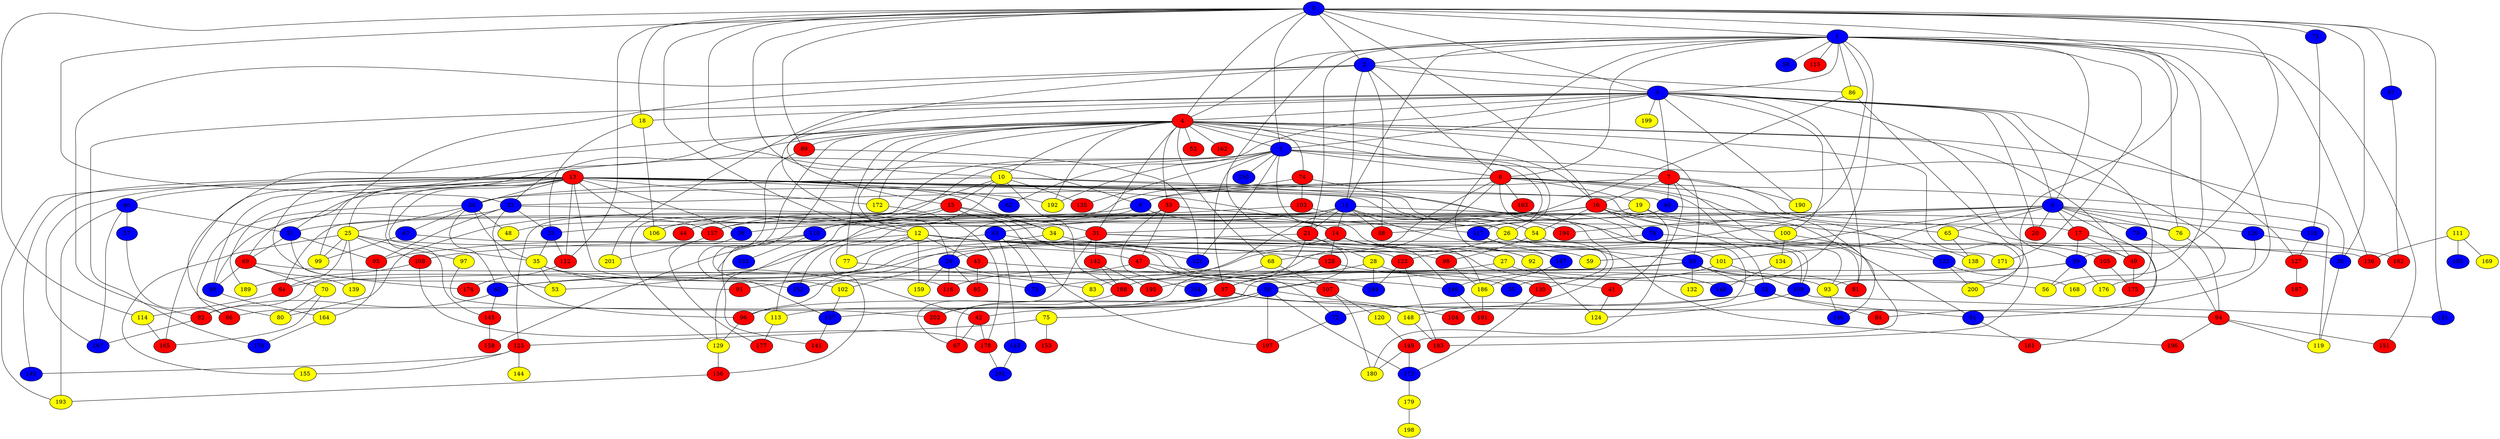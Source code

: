 graph {
0 [style = filled fillcolor = blue];
1 [style = filled fillcolor = blue];
2 [style = filled fillcolor = blue];
3 [style = filled fillcolor = blue];
4 [style = filled fillcolor = red];
5 [style = filled fillcolor = blue];
6 [style = filled fillcolor = red];
7 [style = filled fillcolor = red];
8 [style = filled fillcolor = blue];
9 [style = filled fillcolor = blue];
10 [style = filled fillcolor = yellow];
11 [style = filled fillcolor = blue];
12 [style = filled fillcolor = yellow];
13 [style = filled fillcolor = red];
14 [style = filled fillcolor = red];
15 [style = filled fillcolor = red];
16 [style = filled fillcolor = red];
17 [style = filled fillcolor = red];
18 [style = filled fillcolor = yellow];
19 [style = filled fillcolor = yellow];
20 [style = filled fillcolor = red];
21 [style = filled fillcolor = red];
22 [style = filled fillcolor = blue];
23 [style = filled fillcolor = blue];
24 [style = filled fillcolor = blue];
25 [style = filled fillcolor = yellow];
26 [style = filled fillcolor = yellow];
27 [style = filled fillcolor = yellow];
28 [style = filled fillcolor = yellow];
29 [style = filled fillcolor = blue];
30 [style = filled fillcolor = blue];
31 [style = filled fillcolor = red];
32 [style = filled fillcolor = blue];
33 [style = filled fillcolor = red];
34 [style = filled fillcolor = yellow];
35 [style = filled fillcolor = yellow];
36 [style = filled fillcolor = blue];
37 [style = filled fillcolor = red];
38 [style = filled fillcolor = blue];
39 [style = filled fillcolor = blue];
40 [style = filled fillcolor = blue];
41 [style = filled fillcolor = red];
42 [style = filled fillcolor = red];
43 [style = filled fillcolor = red];
44 [style = filled fillcolor = red];
45 [style = filled fillcolor = blue];
46 [style = filled fillcolor = blue];
47 [style = filled fillcolor = red];
48 [style = filled fillcolor = yellow];
49 [style = filled fillcolor = red];
50 [style = filled fillcolor = blue];
51 [style = filled fillcolor = blue];
52 [style = filled fillcolor = red];
53 [style = filled fillcolor = yellow];
54 [style = filled fillcolor = yellow];
55 [style = filled fillcolor = blue];
56 [style = filled fillcolor = yellow];
57 [style = filled fillcolor = blue];
58 [style = filled fillcolor = blue];
59 [style = filled fillcolor = yellow];
60 [style = filled fillcolor = blue];
61 [style = filled fillcolor = blue];
62 [style = filled fillcolor = blue];
63 [style = filled fillcolor = blue];
64 [style = filled fillcolor = red];
65 [style = filled fillcolor = yellow];
66 [style = filled fillcolor = red];
67 [style = filled fillcolor = red];
68 [style = filled fillcolor = yellow];
69 [style = filled fillcolor = red];
70 [style = filled fillcolor = yellow];
71 [style = filled fillcolor = blue];
72 [style = filled fillcolor = blue];
73 [style = filled fillcolor = blue];
74 [style = filled fillcolor = red];
75 [style = filled fillcolor = yellow];
76 [style = filled fillcolor = yellow];
77 [style = filled fillcolor = yellow];
78 [style = filled fillcolor = blue];
79 [style = filled fillcolor = blue];
80 [style = filled fillcolor = yellow];
81 [style = filled fillcolor = red];
82 [style = filled fillcolor = red];
83 [style = filled fillcolor = yellow];
84 [style = filled fillcolor = red];
85 [style = filled fillcolor = red];
86 [style = filled fillcolor = yellow];
87 [style = filled fillcolor = blue];
88 [style = filled fillcolor = red];
89 [style = filled fillcolor = red];
90 [style = filled fillcolor = blue];
91 [style = filled fillcolor = red];
92 [style = filled fillcolor = yellow];
93 [style = filled fillcolor = yellow];
94 [style = filled fillcolor = red];
95 [style = filled fillcolor = red];
96 [style = filled fillcolor = red];
97 [style = filled fillcolor = yellow];
98 [style = filled fillcolor = red];
99 [style = filled fillcolor = yellow];
100 [style = filled fillcolor = yellow];
101 [style = filled fillcolor = yellow];
102 [style = filled fillcolor = yellow];
103 [style = filled fillcolor = red];
104 [style = filled fillcolor = red];
105 [style = filled fillcolor = red];
106 [style = filled fillcolor = yellow];
107 [style = filled fillcolor = red];
108 [style = filled fillcolor = red];
109 [style = filled fillcolor = blue];
110 [style = filled fillcolor = blue];
111 [style = filled fillcolor = yellow];
112 [style = filled fillcolor = red];
113 [style = filled fillcolor = yellow];
114 [style = filled fillcolor = yellow];
115 [style = filled fillcolor = red];
116 [style = filled fillcolor = red];
117 [style = filled fillcolor = blue];
118 [style = filled fillcolor = blue];
119 [style = filled fillcolor = yellow];
120 [style = filled fillcolor = yellow];
121 [style = filled fillcolor = blue];
122 [style = filled fillcolor = blue];
123 [style = filled fillcolor = red];
124 [style = filled fillcolor = yellow];
125 [style = filled fillcolor = red];
126 [style = filled fillcolor = blue];
127 [style = filled fillcolor = red];
128 [style = filled fillcolor = red];
129 [style = filled fillcolor = yellow];
130 [style = filled fillcolor = red];
131 [style = filled fillcolor = blue];
132 [style = filled fillcolor = yellow];
133 [style = filled fillcolor = blue];
134 [style = filled fillcolor = yellow];
135 [style = filled fillcolor = red];
136 [style = filled fillcolor = red];
137 [style = filled fillcolor = blue];
138 [style = filled fillcolor = yellow];
139 [style = filled fillcolor = yellow];
140 [style = filled fillcolor = blue];
141 [style = filled fillcolor = red];
142 [style = filled fillcolor = red];
143 [style = filled fillcolor = blue];
144 [style = filled fillcolor = yellow];
145 [style = filled fillcolor = red];
146 [style = filled fillcolor = blue];
147 [style = filled fillcolor = blue];
148 [style = filled fillcolor = yellow];
149 [style = filled fillcolor = red];
150 [style = filled fillcolor = blue];
151 [style = filled fillcolor = red];
152 [style = filled fillcolor = blue];
153 [style = filled fillcolor = red];
154 [style = filled fillcolor = blue];
155 [style = filled fillcolor = yellow];
156 [style = filled fillcolor = red];
157 [style = filled fillcolor = red];
158 [style = filled fillcolor = red];
159 [style = filled fillcolor = yellow];
160 [style = filled fillcolor = blue];
161 [style = filled fillcolor = red];
162 [style = filled fillcolor = red];
163 [style = filled fillcolor = red];
164 [style = filled fillcolor = yellow];
165 [style = filled fillcolor = red];
166 [style = filled fillcolor = blue];
167 [style = filled fillcolor = blue];
168 [style = filled fillcolor = yellow];
169 [style = filled fillcolor = yellow];
170 [style = filled fillcolor = blue];
171 [style = filled fillcolor = yellow];
172 [style = filled fillcolor = yellow];
173 [style = filled fillcolor = blue];
174 [style = filled fillcolor = red];
175 [style = filled fillcolor = red];
176 [style = filled fillcolor = yellow];
177 [style = filled fillcolor = red];
178 [style = filled fillcolor = red];
179 [style = filled fillcolor = yellow];
180 [style = filled fillcolor = yellow];
181 [style = filled fillcolor = blue];
182 [style = filled fillcolor = red];
183 [style = filled fillcolor = red];
184 [style = filled fillcolor = blue];
185 [style = filled fillcolor = blue];
186 [style = filled fillcolor = yellow];
187 [style = filled fillcolor = red];
188 [style = filled fillcolor = red];
189 [style = filled fillcolor = yellow];
190 [style = filled fillcolor = yellow];
191 [style = filled fillcolor = red];
192 [style = filled fillcolor = yellow];
193 [style = filled fillcolor = yellow];
194 [style = filled fillcolor = red];
195 [style = filled fillcolor = red];
196 [style = filled fillcolor = red];
197 [style = filled fillcolor = red];
198 [style = filled fillcolor = yellow];
199 [style = filled fillcolor = yellow];
200 [style = filled fillcolor = yellow];
201 [style = filled fillcolor = yellow];
202 [style = filled fillcolor = red];
0 -- 4;
0 -- 3;
0 -- 2;
0 -- 1;
0 -- 5;
0 -- 8;
0 -- 10;
0 -- 12;
0 -- 16;
0 -- 18;
0 -- 22;
0 -- 38;
0 -- 39;
0 -- 71;
0 -- 87;
0 -- 89;
0 -- 93;
0 -- 112;
0 -- 114;
0 -- 131;
1 -- 2;
1 -- 3;
1 -- 4;
1 -- 6;
1 -- 9;
1 -- 11;
1 -- 21;
1 -- 50;
1 -- 55;
1 -- 56;
1 -- 58;
1 -- 61;
1 -- 76;
1 -- 86;
1 -- 115;
1 -- 123;
1 -- 136;
1 -- 147;
1 -- 151;
1 -- 171;
2 -- 3;
2 -- 6;
2 -- 11;
2 -- 15;
2 -- 82;
2 -- 86;
2 -- 88;
2 -- 99;
3 -- 4;
3 -- 5;
3 -- 7;
3 -- 9;
3 -- 12;
3 -- 18;
3 -- 20;
3 -- 39;
3 -- 62;
3 -- 81;
3 -- 100;
3 -- 127;
3 -- 168;
3 -- 170;
3 -- 190;
3 -- 199;
3 -- 201;
4 -- 5;
4 -- 10;
4 -- 16;
4 -- 22;
4 -- 26;
4 -- 29;
4 -- 30;
4 -- 31;
4 -- 33;
4 -- 38;
4 -- 42;
4 -- 49;
4 -- 52;
4 -- 53;
4 -- 68;
4 -- 74;
4 -- 77;
4 -- 80;
4 -- 89;
4 -- 102;
4 -- 117;
4 -- 162;
4 -- 172;
4 -- 192;
4 -- 200;
5 -- 6;
5 -- 7;
5 -- 37;
5 -- 51;
5 -- 92;
5 -- 106;
5 -- 121;
5 -- 129;
5 -- 135;
5 -- 150;
5 -- 176;
5 -- 192;
6 -- 8;
6 -- 19;
6 -- 22;
6 -- 24;
6 -- 78;
6 -- 81;
6 -- 116;
6 -- 119;
6 -- 122;
6 -- 149;
6 -- 163;
6 -- 195;
7 -- 8;
7 -- 16;
7 -- 17;
7 -- 40;
7 -- 41;
7 -- 146;
7 -- 190;
8 -- 14;
8 -- 36;
8 -- 51;
9 -- 17;
9 -- 20;
9 -- 31;
9 -- 59;
9 -- 65;
9 -- 76;
9 -- 79;
9 -- 84;
9 -- 101;
9 -- 118;
9 -- 126;
9 -- 152;
9 -- 194;
10 -- 15;
10 -- 24;
10 -- 61;
10 -- 80;
10 -- 93;
10 -- 110;
10 -- 135;
10 -- 188;
11 -- 14;
11 -- 21;
11 -- 26;
11 -- 29;
11 -- 45;
11 -- 54;
11 -- 64;
11 -- 73;
11 -- 76;
11 -- 88;
11 -- 110;
11 -- 130;
12 -- 43;
12 -- 59;
12 -- 72;
12 -- 77;
12 -- 95;
12 -- 98;
12 -- 128;
12 -- 156;
12 -- 159;
13 -- 14;
13 -- 24;
13 -- 25;
13 -- 34;
13 -- 35;
13 -- 36;
13 -- 40;
13 -- 46;
13 -- 54;
13 -- 62;
13 -- 69;
13 -- 90;
13 -- 109;
13 -- 112;
13 -- 140;
13 -- 145;
13 -- 148;
13 -- 152;
13 -- 157;
13 -- 165;
13 -- 167;
13 -- 172;
13 -- 189;
13 -- 192;
13 -- 193;
14 -- 27;
14 -- 29;
14 -- 92;
14 -- 128;
14 -- 166;
15 -- 31;
15 -- 34;
15 -- 44;
15 -- 106;
15 -- 125;
15 -- 184;
15 -- 197;
16 -- 23;
16 -- 32;
16 -- 54;
16 -- 78;
16 -- 100;
16 -- 113;
16 -- 129;
16 -- 138;
17 -- 39;
17 -- 49;
17 -- 161;
18 -- 23;
18 -- 106;
19 -- 65;
19 -- 157;
19 -- 180;
21 -- 28;
21 -- 60;
21 -- 186;
21 -- 202;
22 -- 23;
22 -- 26;
22 -- 90;
22 -- 95;
22 -- 96;
23 -- 35;
23 -- 112;
24 -- 25;
24 -- 35;
24 -- 48;
24 -- 60;
24 -- 63;
24 -- 66;
25 -- 47;
25 -- 64;
25 -- 97;
25 -- 99;
25 -- 108;
25 -- 139;
25 -- 155;
26 -- 30;
26 -- 68;
26 -- 101;
27 -- 37;
27 -- 93;
28 -- 37;
28 -- 41;
28 -- 184;
29 -- 85;
29 -- 102;
29 -- 107;
29 -- 116;
29 -- 159;
30 -- 32;
30 -- 56;
30 -- 60;
30 -- 64;
30 -- 67;
30 -- 81;
30 -- 132;
31 -- 67;
31 -- 96;
31 -- 136;
31 -- 142;
31 -- 160;
32 -- 42;
32 -- 61;
32 -- 72;
32 -- 84;
33 -- 47;
33 -- 48;
33 -- 117;
33 -- 154;
34 -- 38;
34 -- 91;
35 -- 53;
35 -- 73;
35 -- 91;
36 -- 177;
37 -- 66;
37 -- 94;
37 -- 113;
37 -- 148;
38 -- 119;
39 -- 50;
39 -- 56;
39 -- 176;
39 -- 188;
40 -- 49;
40 -- 53;
41 -- 124;
42 -- 67;
42 -- 178;
43 -- 85;
43 -- 166;
45 -- 73;
45 -- 82;
45 -- 121;
45 -- 143;
46 -- 51;
46 -- 57;
46 -- 167;
46 -- 193;
47 -- 50;
47 -- 55;
47 -- 152;
49 -- 175;
50 -- 75;
50 -- 96;
50 -- 104;
50 -- 137;
50 -- 173;
50 -- 197;
51 -- 69;
51 -- 95;
51 -- 174;
54 -- 98;
54 -- 109;
57 -- 66;
60 -- 82;
60 -- 145;
61 -- 161;
63 -- 99;
63 -- 123;
64 -- 114;
65 -- 105;
65 -- 138;
68 -- 83;
68 -- 107;
69 -- 70;
69 -- 90;
69 -- 116;
69 -- 139;
70 -- 80;
70 -- 165;
71 -- 118;
72 -- 197;
74 -- 103;
74 -- 104;
74 -- 157;
75 -- 125;
75 -- 153;
76 -- 94;
77 -- 83;
78 -- 108;
78 -- 171;
79 -- 94;
82 -- 167;
86 -- 88;
86 -- 183;
87 -- 182;
89 -- 121;
89 -- 137;
90 -- 164;
92 -- 124;
93 -- 146;
94 -- 119;
94 -- 151;
94 -- 196;
95 -- 164;
96 -- 129;
97 -- 202;
98 -- 186;
100 -- 122;
100 -- 134;
101 -- 109;
101 -- 166;
102 -- 137;
103 -- 110;
103 -- 194;
105 -- 175;
107 -- 120;
107 -- 180;
108 -- 178;
108 -- 189;
109 -- 124;
109 -- 131;
110 -- 133;
110 -- 141;
110 -- 158;
111 -- 136;
111 -- 169;
111 -- 185;
112 -- 174;
113 -- 177;
114 -- 165;
117 -- 147;
117 -- 196;
118 -- 127;
120 -- 149;
122 -- 168;
122 -- 200;
123 -- 183;
123 -- 184;
125 -- 140;
125 -- 144;
125 -- 155;
126 -- 175;
126 -- 182;
127 -- 187;
128 -- 130;
128 -- 154;
129 -- 156;
130 -- 173;
134 -- 160;
137 -- 141;
142 -- 188;
142 -- 195;
143 -- 181;
145 -- 158;
147 -- 186;
148 -- 183;
149 -- 173;
149 -- 180;
156 -- 193;
157 -- 201;
164 -- 170;
166 -- 191;
172 -- 178;
173 -- 179;
178 -- 181;
179 -- 198;
186 -- 191;
188 -- 202;
}
